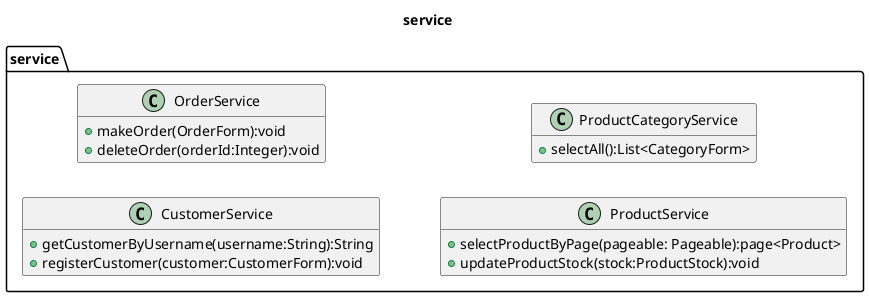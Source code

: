 @startuml
title service
hide empty members
left to right direction

package service{
    class CustomerService{
		+getCustomerByUsername(username:String):String
		+registerCustomer(customer:CustomerForm):void
    }
    
    class OrderService{
		+makeOrder(OrderForm):void
		+deleteOrder(orderId:Integer):void
    }
    
    class ProductService{
		+selectProductByPage(pageable: Pageable):page<Product>
		+updateProductStock(stock:ProductStock):void
    }

    class ProductCategoryService{
		+selectAll():List<CategoryForm>
    }
}